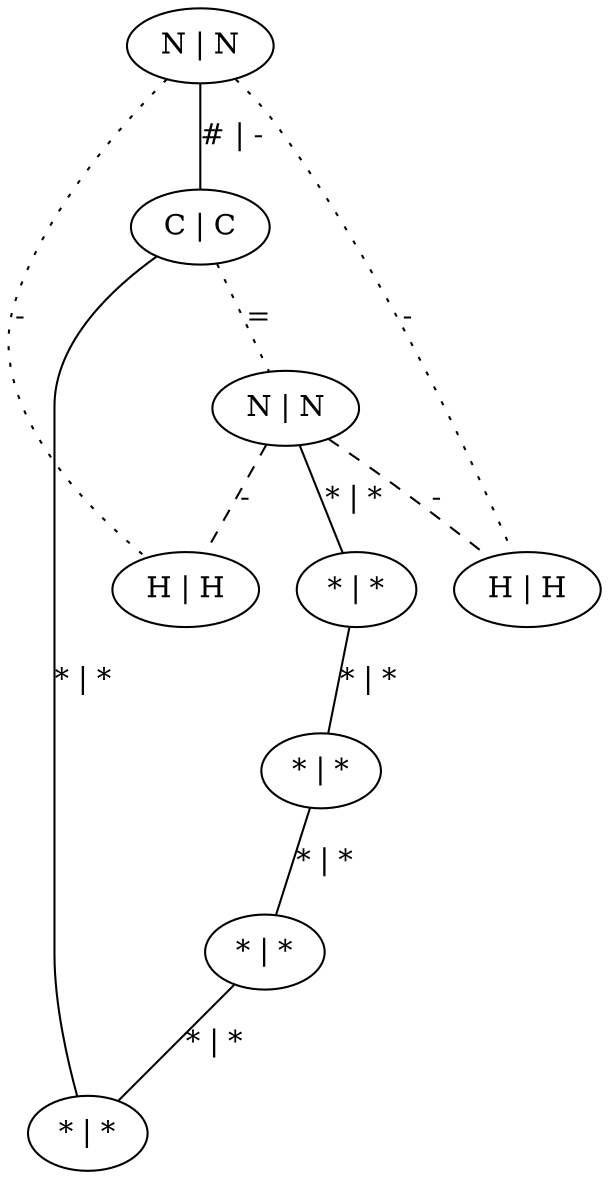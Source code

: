 graph G {
	0 [ label="N | N" ]
	1 [ label="C | C" ]
	2 [ label="N | N" ]
	3 [ label="H | H" ]
	4 [ label="H | H" ]
	5 [ label="* | *" ]
	6 [ label="* | *" ]
	7 [ label="* | *" ]
	8 [ label="* | *" ]
	0 -- 1 [ label="# | -" ]
	0 -- 3 [ style=dotted label="-" ]
	0 -- 4 [ style=dotted label="-" ]
	1 -- 2 [ style=dotted label="=" ]
	1 -- 8 [ label="* | *" ]
	2 -- 3 [ style=dashed label="-" ]
	2 -- 4 [ style=dashed label="-" ]
	2 -- 5 [ label="* | *" ]
	5 -- 6 [ label="* | *" ]
	6 -- 7 [ label="* | *" ]
	7 -- 8 [ label="* | *" ]
}
